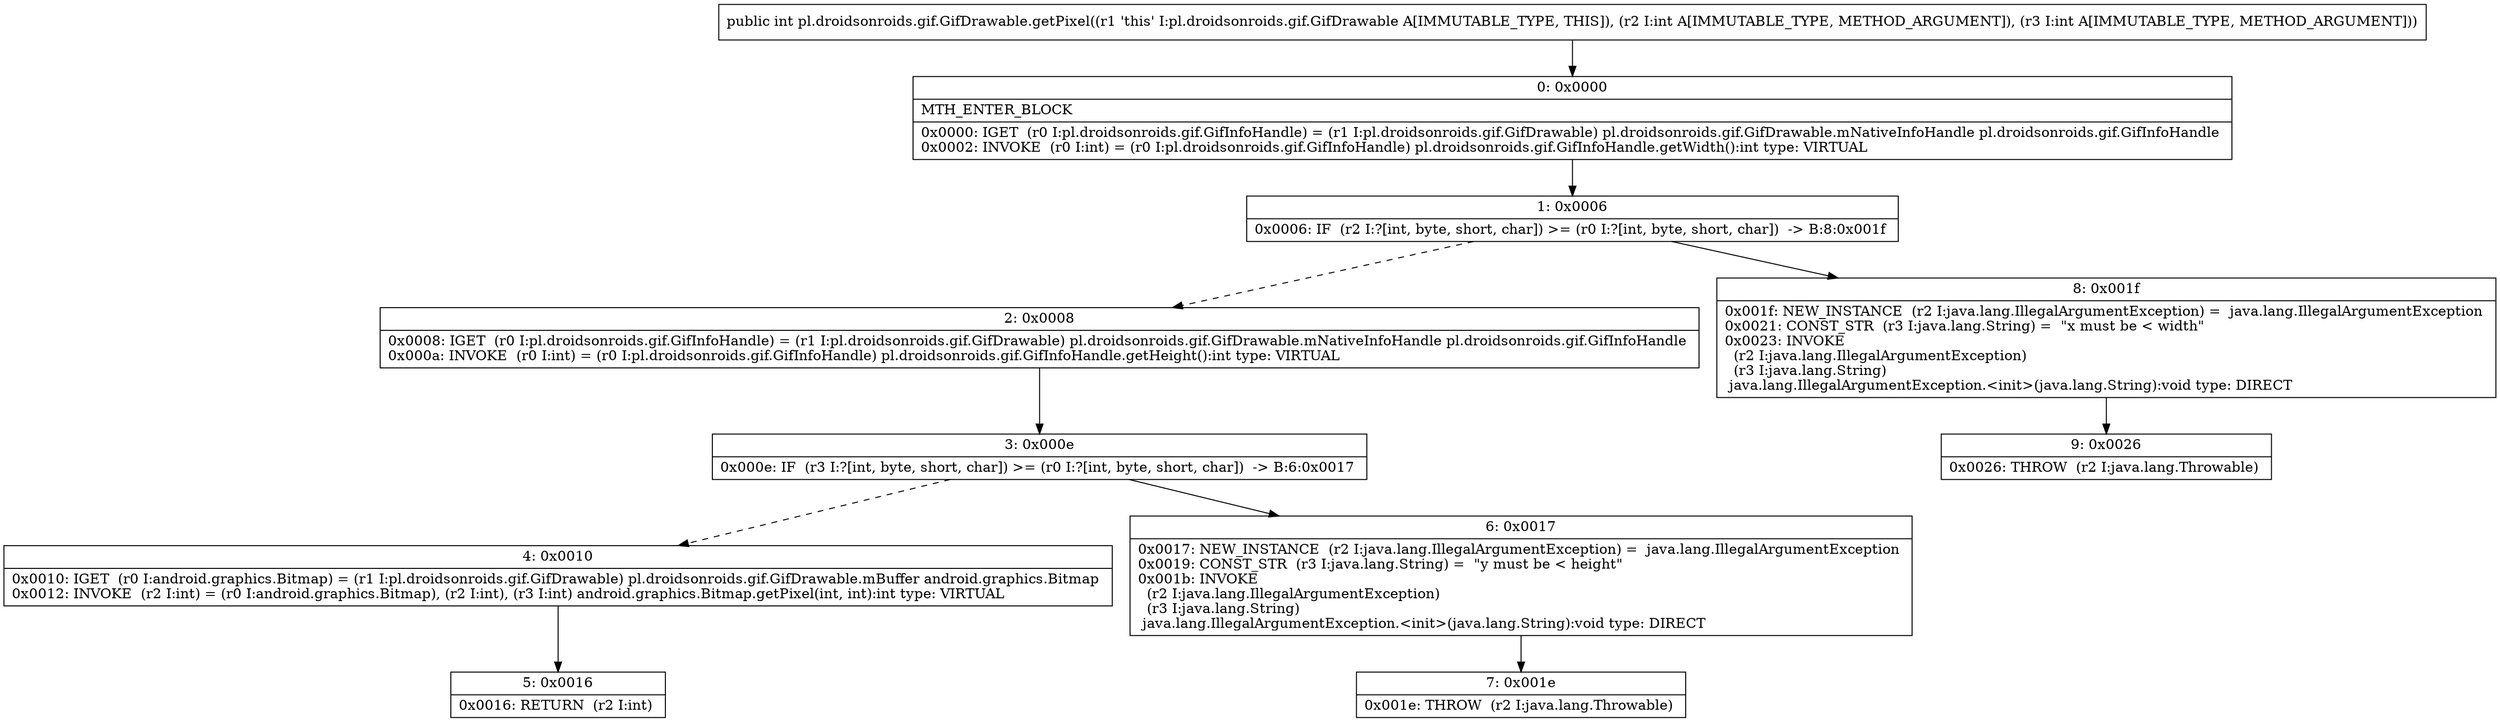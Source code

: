 digraph "CFG forpl.droidsonroids.gif.GifDrawable.getPixel(II)I" {
Node_0 [shape=record,label="{0\:\ 0x0000|MTH_ENTER_BLOCK\l|0x0000: IGET  (r0 I:pl.droidsonroids.gif.GifInfoHandle) = (r1 I:pl.droidsonroids.gif.GifDrawable) pl.droidsonroids.gif.GifDrawable.mNativeInfoHandle pl.droidsonroids.gif.GifInfoHandle \l0x0002: INVOKE  (r0 I:int) = (r0 I:pl.droidsonroids.gif.GifInfoHandle) pl.droidsonroids.gif.GifInfoHandle.getWidth():int type: VIRTUAL \l}"];
Node_1 [shape=record,label="{1\:\ 0x0006|0x0006: IF  (r2 I:?[int, byte, short, char]) \>= (r0 I:?[int, byte, short, char])  \-\> B:8:0x001f \l}"];
Node_2 [shape=record,label="{2\:\ 0x0008|0x0008: IGET  (r0 I:pl.droidsonroids.gif.GifInfoHandle) = (r1 I:pl.droidsonroids.gif.GifDrawable) pl.droidsonroids.gif.GifDrawable.mNativeInfoHandle pl.droidsonroids.gif.GifInfoHandle \l0x000a: INVOKE  (r0 I:int) = (r0 I:pl.droidsonroids.gif.GifInfoHandle) pl.droidsonroids.gif.GifInfoHandle.getHeight():int type: VIRTUAL \l}"];
Node_3 [shape=record,label="{3\:\ 0x000e|0x000e: IF  (r3 I:?[int, byte, short, char]) \>= (r0 I:?[int, byte, short, char])  \-\> B:6:0x0017 \l}"];
Node_4 [shape=record,label="{4\:\ 0x0010|0x0010: IGET  (r0 I:android.graphics.Bitmap) = (r1 I:pl.droidsonroids.gif.GifDrawable) pl.droidsonroids.gif.GifDrawable.mBuffer android.graphics.Bitmap \l0x0012: INVOKE  (r2 I:int) = (r0 I:android.graphics.Bitmap), (r2 I:int), (r3 I:int) android.graphics.Bitmap.getPixel(int, int):int type: VIRTUAL \l}"];
Node_5 [shape=record,label="{5\:\ 0x0016|0x0016: RETURN  (r2 I:int) \l}"];
Node_6 [shape=record,label="{6\:\ 0x0017|0x0017: NEW_INSTANCE  (r2 I:java.lang.IllegalArgumentException) =  java.lang.IllegalArgumentException \l0x0019: CONST_STR  (r3 I:java.lang.String) =  \"y must be \< height\" \l0x001b: INVOKE  \l  (r2 I:java.lang.IllegalArgumentException)\l  (r3 I:java.lang.String)\l java.lang.IllegalArgumentException.\<init\>(java.lang.String):void type: DIRECT \l}"];
Node_7 [shape=record,label="{7\:\ 0x001e|0x001e: THROW  (r2 I:java.lang.Throwable) \l}"];
Node_8 [shape=record,label="{8\:\ 0x001f|0x001f: NEW_INSTANCE  (r2 I:java.lang.IllegalArgumentException) =  java.lang.IllegalArgumentException \l0x0021: CONST_STR  (r3 I:java.lang.String) =  \"x must be \< width\" \l0x0023: INVOKE  \l  (r2 I:java.lang.IllegalArgumentException)\l  (r3 I:java.lang.String)\l java.lang.IllegalArgumentException.\<init\>(java.lang.String):void type: DIRECT \l}"];
Node_9 [shape=record,label="{9\:\ 0x0026|0x0026: THROW  (r2 I:java.lang.Throwable) \l}"];
MethodNode[shape=record,label="{public int pl.droidsonroids.gif.GifDrawable.getPixel((r1 'this' I:pl.droidsonroids.gif.GifDrawable A[IMMUTABLE_TYPE, THIS]), (r2 I:int A[IMMUTABLE_TYPE, METHOD_ARGUMENT]), (r3 I:int A[IMMUTABLE_TYPE, METHOD_ARGUMENT])) }"];
MethodNode -> Node_0;
Node_0 -> Node_1;
Node_1 -> Node_2[style=dashed];
Node_1 -> Node_8;
Node_2 -> Node_3;
Node_3 -> Node_4[style=dashed];
Node_3 -> Node_6;
Node_4 -> Node_5;
Node_6 -> Node_7;
Node_8 -> Node_9;
}

